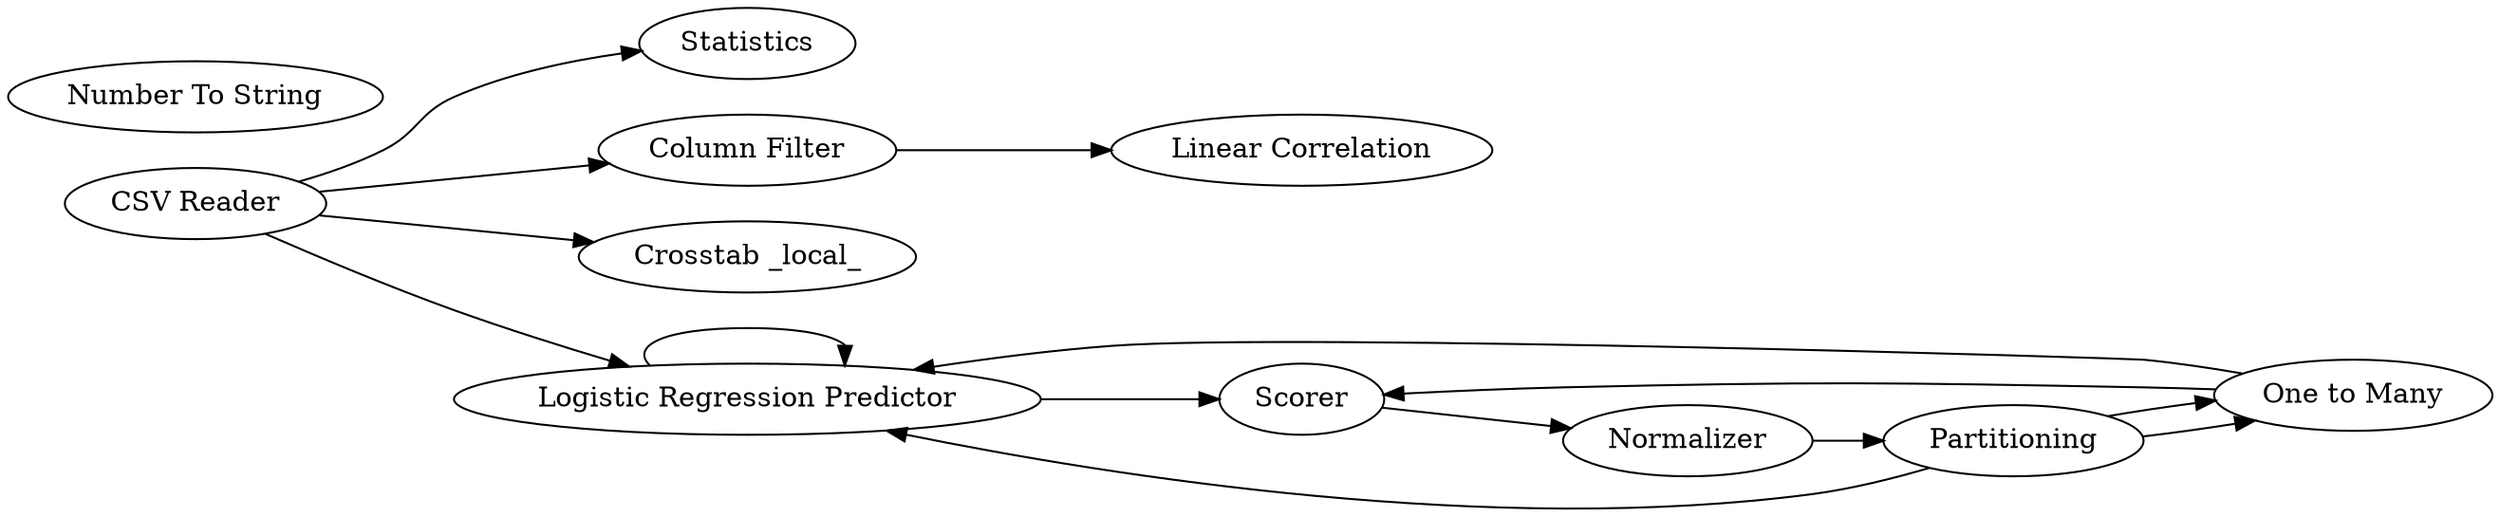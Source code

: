 digraph {
	1 [label="CSV Reader"]
	2 [label=Statistics]
	5 [label="Column Filter"]
	6 [label="Linear Correlation"]
	9 [label="Crosstab _local_"]
	10 [label="Logistic Regression Learner"]
	10 [label="One to Many"]
	11 [label="Number To String"]
	12 [label="Column Filter"]
	13 [label="Column Filter"]
	14 [label=Partitioning]
	15 [label=Normalizer]
	12 [label="Logistic Regression Predictor"]
	13 [label=Scorer]
	10 -> 13
	14 -> 10
	12 -> 12
	13 -> 15
	15 -> 14
	1 -> 2
	1 -> 5
	1 -> 9
	1 -> 12
	5 -> 6
	10 -> 12
	14 -> 10
	14 -> 12
	12 -> 13
	rankdir=LR
}
